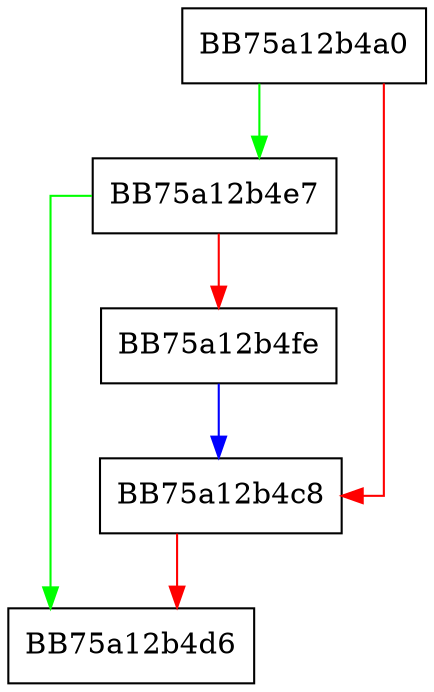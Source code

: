 digraph parse_literal {
  node [shape="box"];
  graph [splines=ortho];
  BB75a12b4a0 -> BB75a12b4e7 [color="green"];
  BB75a12b4a0 -> BB75a12b4c8 [color="red"];
  BB75a12b4c8 -> BB75a12b4d6 [color="red"];
  BB75a12b4e7 -> BB75a12b4d6 [color="green"];
  BB75a12b4e7 -> BB75a12b4fe [color="red"];
  BB75a12b4fe -> BB75a12b4c8 [color="blue"];
}